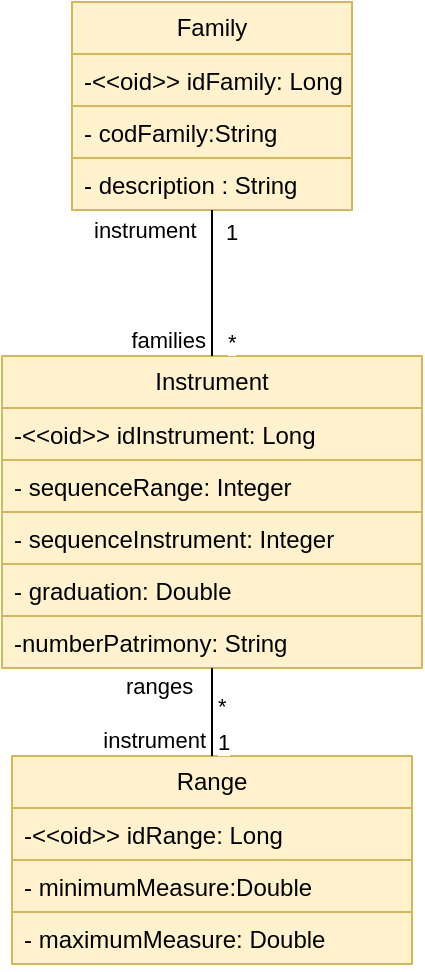 <mxfile version="22.0.8" type="github">
  <diagram name="Página-1" id="XtQHHio5gKxao7tvgHR5">
    <mxGraphModel dx="419" dy="212" grid="1" gridSize="10" guides="1" tooltips="1" connect="1" arrows="1" fold="1" page="1" pageScale="1" pageWidth="827" pageHeight="1169" math="0" shadow="0">
      <root>
        <mxCell id="0" />
        <mxCell id="1" parent="0" />
        <mxCell id="Kv9LHS5E1kY6lQnr0yJc-1" value="Family" style="swimlane;fontStyle=0;childLayout=stackLayout;horizontal=1;startSize=26;fillColor=#fff2cc;horizontalStack=0;resizeParent=1;resizeParentMax=0;resizeLast=0;collapsible=1;marginBottom=0;whiteSpace=wrap;html=1;strokeColor=#d6b656;" parent="1" vertex="1">
          <mxGeometry x="105" y="80" width="140" height="104" as="geometry">
            <mxRectangle x="60" y="130" width="80" height="30" as="alternateBounds" />
          </mxGeometry>
        </mxCell>
        <mxCell id="Kv9LHS5E1kY6lQnr0yJc-3" value="-&amp;lt;&amp;lt;oid&amp;gt;&amp;gt; idFamily: Long" style="text;strokeColor=#d6b656;fillColor=#fff2cc;align=left;verticalAlign=top;spacingLeft=4;spacingRight=4;overflow=hidden;rotatable=0;points=[[0,0.5],[1,0.5]];portConstraint=eastwest;whiteSpace=wrap;html=1;" parent="Kv9LHS5E1kY6lQnr0yJc-1" vertex="1">
          <mxGeometry y="26" width="140" height="26" as="geometry" />
        </mxCell>
        <mxCell id="Kv9LHS5E1kY6lQnr0yJc-6" value="- codFamily:String" style="text;strokeColor=#d6b656;fillColor=#fff2cc;align=left;verticalAlign=top;spacingLeft=4;spacingRight=4;overflow=hidden;rotatable=0;points=[[0,0.5],[1,0.5]];portConstraint=eastwest;whiteSpace=wrap;html=1;" parent="Kv9LHS5E1kY6lQnr0yJc-1" vertex="1">
          <mxGeometry y="52" width="140" height="26" as="geometry" />
        </mxCell>
        <mxCell id="Kv9LHS5E1kY6lQnr0yJc-4" value="-&amp;nbsp;description : String" style="text;strokeColor=#d6b656;fillColor=#fff2cc;align=left;verticalAlign=top;spacingLeft=4;spacingRight=4;overflow=hidden;rotatable=0;points=[[0,0.5],[1,0.5]];portConstraint=eastwest;whiteSpace=wrap;html=1;" parent="Kv9LHS5E1kY6lQnr0yJc-1" vertex="1">
          <mxGeometry y="78" width="140" height="26" as="geometry" />
        </mxCell>
        <mxCell id="Kv9LHS5E1kY6lQnr0yJc-7" value="Range" style="swimlane;fontStyle=0;childLayout=stackLayout;horizontal=1;startSize=26;fillColor=#fff2cc;horizontalStack=0;resizeParent=1;resizeParentMax=0;resizeLast=0;collapsible=1;marginBottom=0;whiteSpace=wrap;html=1;strokeColor=#d6b656;" parent="1" vertex="1">
          <mxGeometry x="75" y="457" width="200" height="104" as="geometry">
            <mxRectangle x="60" y="130" width="80" height="30" as="alternateBounds" />
          </mxGeometry>
        </mxCell>
        <mxCell id="Kv9LHS5E1kY6lQnr0yJc-8" value="-&amp;lt;&amp;lt;oid&amp;gt;&amp;gt; idRange: Long" style="text;strokeColor=#d6b656;fillColor=#fff2cc;align=left;verticalAlign=top;spacingLeft=4;spacingRight=4;overflow=hidden;rotatable=0;points=[[0,0.5],[1,0.5]];portConstraint=eastwest;whiteSpace=wrap;html=1;" parent="Kv9LHS5E1kY6lQnr0yJc-7" vertex="1">
          <mxGeometry y="26" width="200" height="26" as="geometry" />
        </mxCell>
        <mxCell id="Kv9LHS5E1kY6lQnr0yJc-9" value="-&amp;nbsp;minimumMeasure&lt;span style=&quot;background-color: initial;&quot;&gt;:Double&lt;/span&gt;" style="text;strokeColor=#d6b656;fillColor=#fff2cc;align=left;verticalAlign=top;spacingLeft=4;spacingRight=4;overflow=hidden;rotatable=0;points=[[0,0.5],[1,0.5]];portConstraint=eastwest;whiteSpace=wrap;html=1;" parent="Kv9LHS5E1kY6lQnr0yJc-7" vertex="1">
          <mxGeometry y="52" width="200" height="26" as="geometry" />
        </mxCell>
        <mxCell id="Kv9LHS5E1kY6lQnr0yJc-10" value="-&amp;nbsp;maximumMeasure: Double" style="text;strokeColor=#d6b656;fillColor=#fff2cc;align=left;verticalAlign=top;spacingLeft=4;spacingRight=4;overflow=hidden;rotatable=0;points=[[0,0.5],[1,0.5]];portConstraint=eastwest;whiteSpace=wrap;html=1;" parent="Kv9LHS5E1kY6lQnr0yJc-7" vertex="1">
          <mxGeometry y="78" width="200" height="26" as="geometry" />
        </mxCell>
        <mxCell id="Kv9LHS5E1kY6lQnr0yJc-11" value="Instrument" style="swimlane;fontStyle=0;childLayout=stackLayout;horizontal=1;startSize=26;fillColor=#fff2cc;horizontalStack=0;resizeParent=1;resizeParentMax=0;resizeLast=0;collapsible=1;marginBottom=0;whiteSpace=wrap;html=1;strokeColor=#d6b656;" parent="1" vertex="1">
          <mxGeometry x="70" y="257" width="210" height="156" as="geometry" />
        </mxCell>
        <mxCell id="Kv9LHS5E1kY6lQnr0yJc-12" value="-&amp;lt;&amp;lt;oid&amp;gt;&amp;gt; idInstrument: Long" style="text;strokeColor=#d6b656;fillColor=#fff2cc;align=left;verticalAlign=top;spacingLeft=4;spacingRight=4;overflow=hidden;rotatable=0;points=[[0,0.5],[1,0.5]];portConstraint=eastwest;whiteSpace=wrap;html=1;" parent="Kv9LHS5E1kY6lQnr0yJc-11" vertex="1">
          <mxGeometry y="26" width="210" height="26" as="geometry" />
        </mxCell>
        <mxCell id="Kv9LHS5E1kY6lQnr0yJc-13" value="- sequenceRange: Integer" style="text;strokeColor=#d6b656;fillColor=#fff2cc;align=left;verticalAlign=top;spacingLeft=4;spacingRight=4;overflow=hidden;rotatable=0;points=[[0,0.5],[1,0.5]];portConstraint=eastwest;whiteSpace=wrap;html=1;" parent="Kv9LHS5E1kY6lQnr0yJc-11" vertex="1">
          <mxGeometry y="52" width="210" height="26" as="geometry" />
        </mxCell>
        <mxCell id="Kv9LHS5E1kY6lQnr0yJc-14" value="- sequenceInstrument: Integer" style="text;strokeColor=#d6b656;fillColor=#fff2cc;align=left;verticalAlign=top;spacingLeft=4;spacingRight=4;overflow=hidden;rotatable=0;points=[[0,0.5],[1,0.5]];portConstraint=eastwest;whiteSpace=wrap;html=1;" parent="Kv9LHS5E1kY6lQnr0yJc-11" vertex="1">
          <mxGeometry y="78" width="210" height="26" as="geometry" />
        </mxCell>
        <mxCell id="3iuLUyFIcXOVHVwHPtqv-14" value="- graduation: Double" style="text;strokeColor=#d6b656;fillColor=#fff2cc;align=left;verticalAlign=top;spacingLeft=4;spacingRight=4;overflow=hidden;rotatable=0;points=[[0,0.5],[1,0.5]];portConstraint=eastwest;whiteSpace=wrap;html=1;" vertex="1" parent="Kv9LHS5E1kY6lQnr0yJc-11">
          <mxGeometry y="104" width="210" height="26" as="geometry" />
        </mxCell>
        <mxCell id="3iuLUyFIcXOVHVwHPtqv-19" value="-numberPatrimony&lt;span style=&quot;background-color: initial;&quot;&gt;: String&lt;/span&gt;" style="text;strokeColor=#d6b656;fillColor=#fff2cc;align=left;verticalAlign=top;spacingLeft=4;spacingRight=4;overflow=hidden;rotatable=0;points=[[0,0.5],[1,0.5]];portConstraint=eastwest;whiteSpace=wrap;html=1;" vertex="1" parent="Kv9LHS5E1kY6lQnr0yJc-11">
          <mxGeometry y="130" width="210" height="26" as="geometry" />
        </mxCell>
        <mxCell id="3iuLUyFIcXOVHVwHPtqv-3" value="" style="endArrow=none;html=1;edgeStyle=orthogonalEdgeStyle;rounded=0;exitX=0.5;exitY=1;exitDx=0;exitDy=0;entryX=0.5;entryY=0;entryDx=0;entryDy=0;" edge="1" parent="1" source="Kv9LHS5E1kY6lQnr0yJc-1" target="Kv9LHS5E1kY6lQnr0yJc-11">
          <mxGeometry relative="1" as="geometry">
            <mxPoint x="390" y="250" as="sourcePoint" />
            <mxPoint x="550" y="250" as="targetPoint" />
          </mxGeometry>
        </mxCell>
        <mxCell id="3iuLUyFIcXOVHVwHPtqv-4" value="instrument" style="edgeLabel;resizable=0;html=1;align=left;verticalAlign=bottom;" connectable="0" vertex="1" parent="3iuLUyFIcXOVHVwHPtqv-3">
          <mxGeometry x="-1" relative="1" as="geometry">
            <mxPoint x="-61" y="18" as="offset" />
          </mxGeometry>
        </mxCell>
        <mxCell id="3iuLUyFIcXOVHVwHPtqv-5" value="families" style="edgeLabel;resizable=0;html=1;align=right;verticalAlign=bottom;" connectable="0" vertex="1" parent="3iuLUyFIcXOVHVwHPtqv-3">
          <mxGeometry x="1" relative="1" as="geometry">
            <mxPoint x="-3" as="offset" />
          </mxGeometry>
        </mxCell>
        <mxCell id="3iuLUyFIcXOVHVwHPtqv-7" value="1" style="edgeLabel;resizable=0;html=1;align=left;verticalAlign=bottom;" connectable="0" vertex="1" parent="1">
          <mxGeometry x="180" y="203" as="geometry" />
        </mxCell>
        <mxCell id="3iuLUyFIcXOVHVwHPtqv-8" value="*" style="edgeLabel;resizable=0;html=1;align=left;verticalAlign=bottom;" connectable="0" vertex="1" parent="1">
          <mxGeometry x="196" y="212" as="geometry">
            <mxPoint x="-15" y="46" as="offset" />
          </mxGeometry>
        </mxCell>
        <mxCell id="3iuLUyFIcXOVHVwHPtqv-9" value="" style="endArrow=none;html=1;edgeStyle=orthogonalEdgeStyle;rounded=0;exitX=0.5;exitY=1;exitDx=0;exitDy=0;entryX=0.5;entryY=0;entryDx=0;entryDy=0;" edge="1" parent="1" source="Kv9LHS5E1kY6lQnr0yJc-11" target="Kv9LHS5E1kY6lQnr0yJc-7">
          <mxGeometry relative="1" as="geometry">
            <mxPoint x="400" y="390" as="sourcePoint" />
            <mxPoint x="320" y="290" as="targetPoint" />
          </mxGeometry>
        </mxCell>
        <mxCell id="3iuLUyFIcXOVHVwHPtqv-10" value="ranges" style="edgeLabel;resizable=0;html=1;align=left;verticalAlign=bottom;" connectable="0" vertex="1" parent="3iuLUyFIcXOVHVwHPtqv-9">
          <mxGeometry x="-1" relative="1" as="geometry">
            <mxPoint x="-45" y="17" as="offset" />
          </mxGeometry>
        </mxCell>
        <mxCell id="3iuLUyFIcXOVHVwHPtqv-11" value="instrument" style="edgeLabel;resizable=0;html=1;align=right;verticalAlign=bottom;" connectable="0" vertex="1" parent="3iuLUyFIcXOVHVwHPtqv-9">
          <mxGeometry x="1" relative="1" as="geometry">
            <mxPoint x="-3" as="offset" />
          </mxGeometry>
        </mxCell>
        <mxCell id="3iuLUyFIcXOVHVwHPtqv-13" value="1" style="edgeLabel;resizable=0;html=1;align=left;verticalAlign=bottom;" connectable="0" vertex="1" parent="1">
          <mxGeometry x="176" y="458" as="geometry" />
        </mxCell>
        <mxCell id="3iuLUyFIcXOVHVwHPtqv-17" value="*" style="edgeLabel;resizable=0;html=1;align=left;verticalAlign=bottom;container=1;" connectable="0" vertex="1" parent="1">
          <mxGeometry x="176" y="440.0" as="geometry" />
        </mxCell>
      </root>
    </mxGraphModel>
  </diagram>
</mxfile>
